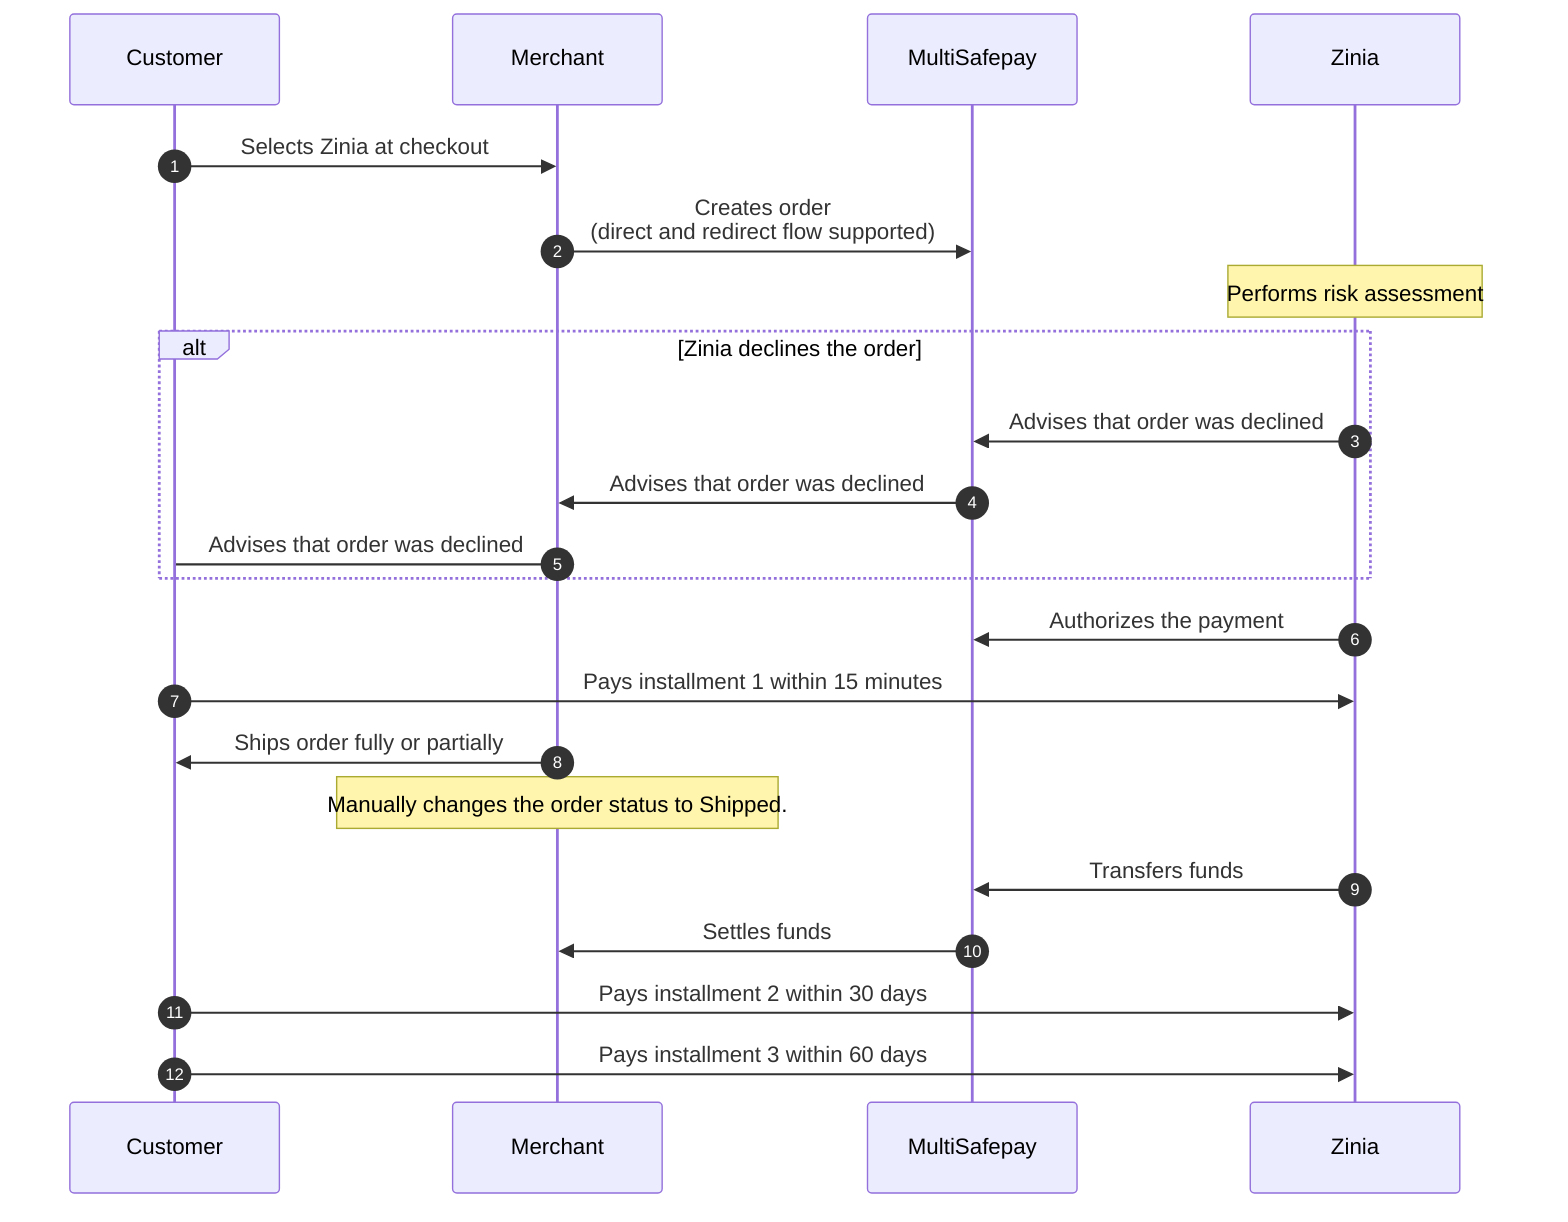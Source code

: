 sequenceDiagram
    autonumber
    participant C as Customer
    participant Me as Merchant
    participant Mu as MultiSafepay
    participant Zi as Zinia
    C->>Me: Selects Zinia at checkout
    Me->>Mu: Creates order <br> (direct and redirect flow supported)
     Note over Zi: Performs risk assessment 
        alt Zinia declines the order 
    Zi->>Mu: Advises that order was declined
    Mu->>Me: Advises that order was declined
    Me->C: Advises that order was declined
 
    end
        Zi->>Mu: Authorizes the payment
    C->>Zi: Pays installment 1 within 15 minutes
    Me->>C: Ships order fully or partially
     Note over Me: Manually changes the order status to Shipped.
    Zi->>Mu: Transfers funds
    Mu->>Me: Settles funds
    C->>Zi: Pays installment 2 within 30 days 
    C->>Zi: Pays installment 3 within 60 days
